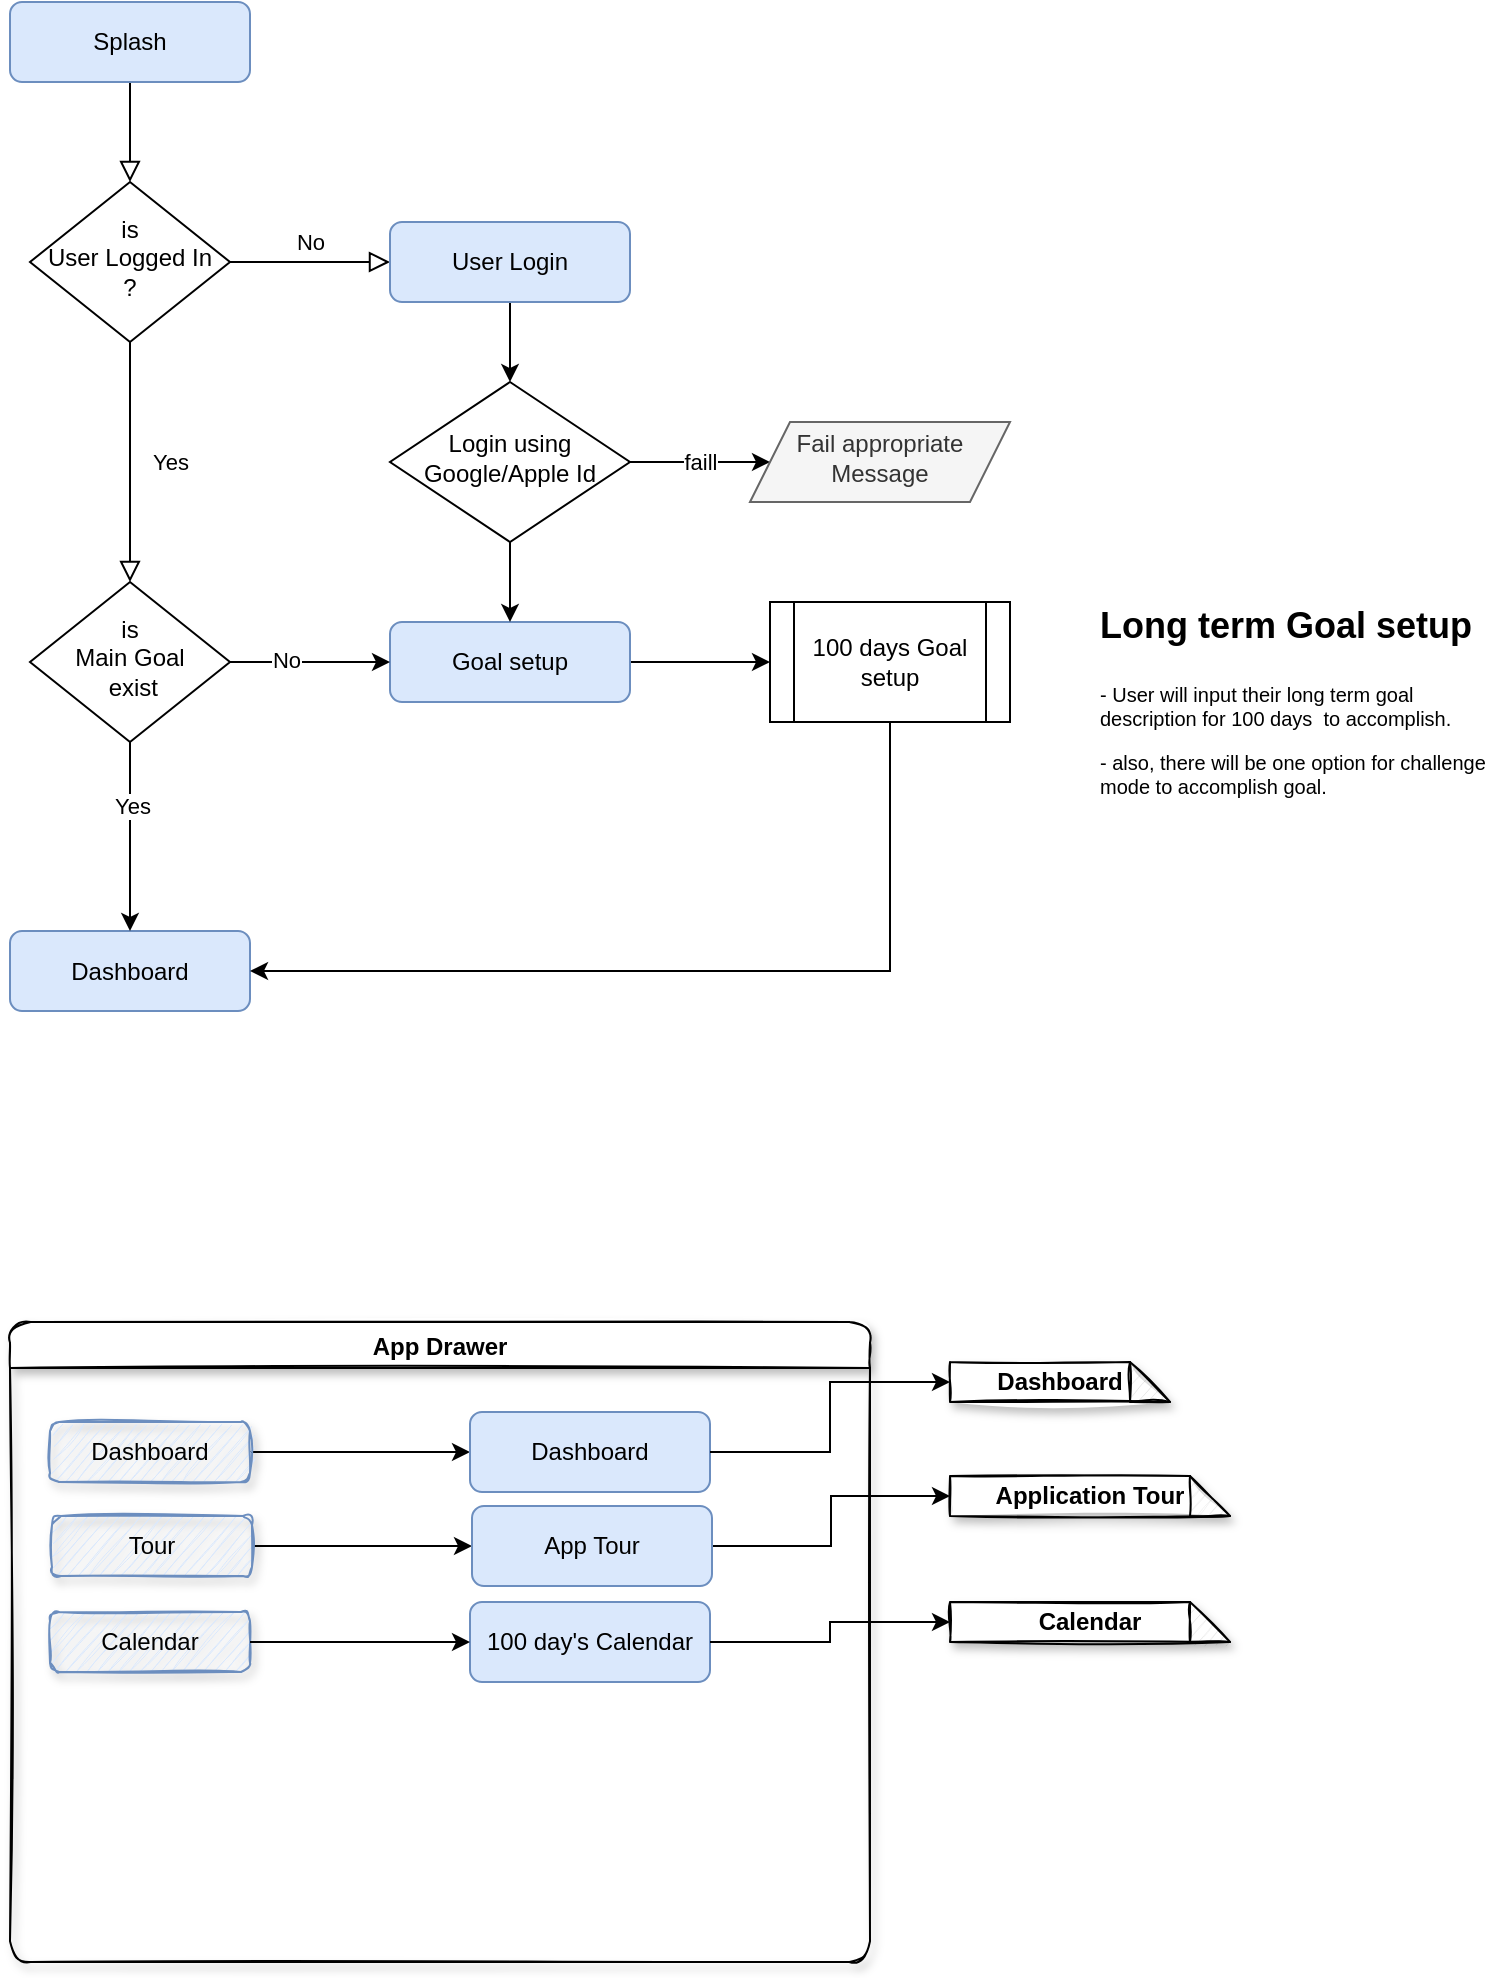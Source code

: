 <mxfile version="14.8.4" type="github">
  <diagram id="C5RBs43oDa-KdzZeNtuy" name="Page-1">
    <mxGraphModel dx="829" dy="501" grid="1" gridSize="10" guides="1" tooltips="1" connect="1" arrows="1" fold="1" page="1" pageScale="1" pageWidth="827" pageHeight="1169" math="0" shadow="0">
      <root>
        <mxCell id="WIyWlLk6GJQsqaUBKTNV-0" />
        <mxCell id="WIyWlLk6GJQsqaUBKTNV-1" parent="WIyWlLk6GJQsqaUBKTNV-0" />
        <mxCell id="WIyWlLk6GJQsqaUBKTNV-2" value="" style="rounded=0;html=1;jettySize=auto;orthogonalLoop=1;fontSize=11;endArrow=block;endFill=0;endSize=8;strokeWidth=1;shadow=0;labelBackgroundColor=none;edgeStyle=orthogonalEdgeStyle;" parent="WIyWlLk6GJQsqaUBKTNV-1" source="WIyWlLk6GJQsqaUBKTNV-3" target="WIyWlLk6GJQsqaUBKTNV-6" edge="1">
          <mxGeometry relative="1" as="geometry" />
        </mxCell>
        <mxCell id="WIyWlLk6GJQsqaUBKTNV-3" value="Splash" style="rounded=1;whiteSpace=wrap;html=1;fontSize=12;glass=0;strokeWidth=1;shadow=0;fillColor=#dae8fc;strokeColor=#6c8ebf;" parent="WIyWlLk6GJQsqaUBKTNV-1" vertex="1">
          <mxGeometry x="160" y="80" width="120" height="40" as="geometry" />
        </mxCell>
        <mxCell id="WIyWlLk6GJQsqaUBKTNV-4" value="Yes" style="rounded=0;html=1;jettySize=auto;orthogonalLoop=1;fontSize=11;endArrow=block;endFill=0;endSize=8;strokeWidth=1;shadow=0;labelBackgroundColor=none;edgeStyle=orthogonalEdgeStyle;entryX=0.5;entryY=0;entryDx=0;entryDy=0;entryPerimeter=0;" parent="WIyWlLk6GJQsqaUBKTNV-1" source="WIyWlLk6GJQsqaUBKTNV-6" target="AL4Si43PXEjxfvqcPq0g-20" edge="1">
          <mxGeometry y="20" relative="1" as="geometry">
            <mxPoint as="offset" />
            <mxPoint x="220" y="290" as="targetPoint" />
          </mxGeometry>
        </mxCell>
        <mxCell id="WIyWlLk6GJQsqaUBKTNV-5" value="No" style="edgeStyle=orthogonalEdgeStyle;rounded=0;html=1;jettySize=auto;orthogonalLoop=1;fontSize=11;endArrow=block;endFill=0;endSize=8;strokeWidth=1;shadow=0;labelBackgroundColor=none;" parent="WIyWlLk6GJQsqaUBKTNV-1" source="WIyWlLk6GJQsqaUBKTNV-6" target="WIyWlLk6GJQsqaUBKTNV-7" edge="1">
          <mxGeometry y="10" relative="1" as="geometry">
            <mxPoint as="offset" />
          </mxGeometry>
        </mxCell>
        <mxCell id="WIyWlLk6GJQsqaUBKTNV-6" value="is &lt;br&gt;User Logged In ?" style="rhombus;whiteSpace=wrap;html=1;shadow=0;fontFamily=Helvetica;fontSize=12;align=center;strokeWidth=1;spacing=6;spacingTop=-4;" parent="WIyWlLk6GJQsqaUBKTNV-1" vertex="1">
          <mxGeometry x="170" y="170" width="100" height="80" as="geometry" />
        </mxCell>
        <mxCell id="AL4Si43PXEjxfvqcPq0g-19" style="edgeStyle=orthogonalEdgeStyle;rounded=0;orthogonalLoop=1;jettySize=auto;html=1;exitX=0.5;exitY=1;exitDx=0;exitDy=0;entryX=0.5;entryY=0;entryDx=0;entryDy=0;" edge="1" parent="WIyWlLk6GJQsqaUBKTNV-1" source="WIyWlLk6GJQsqaUBKTNV-7" target="AL4Si43PXEjxfvqcPq0g-14">
          <mxGeometry relative="1" as="geometry" />
        </mxCell>
        <mxCell id="WIyWlLk6GJQsqaUBKTNV-7" value="User Login" style="rounded=1;whiteSpace=wrap;html=1;fontSize=12;glass=0;strokeWidth=1;shadow=0;fillColor=#dae8fc;strokeColor=#6c8ebf;" parent="WIyWlLk6GJQsqaUBKTNV-1" vertex="1">
          <mxGeometry x="350" y="190" width="120" height="40" as="geometry" />
        </mxCell>
        <mxCell id="AL4Si43PXEjxfvqcPq0g-0" value="Dashboard" style="rounded=1;whiteSpace=wrap;html=1;fontSize=12;glass=0;strokeWidth=1;shadow=0;fillColor=#dae8fc;strokeColor=#6c8ebf;" vertex="1" parent="WIyWlLk6GJQsqaUBKTNV-1">
          <mxGeometry x="160" y="544.5" width="120" height="40" as="geometry" />
        </mxCell>
        <mxCell id="AL4Si43PXEjxfvqcPq0g-28" style="edgeStyle=orthogonalEdgeStyle;rounded=0;orthogonalLoop=1;jettySize=auto;html=1;entryX=0;entryY=0.5;entryDx=0;entryDy=0;" edge="1" parent="WIyWlLk6GJQsqaUBKTNV-1" source="AL4Si43PXEjxfvqcPq0g-13" target="AL4Si43PXEjxfvqcPq0g-27">
          <mxGeometry relative="1" as="geometry" />
        </mxCell>
        <mxCell id="AL4Si43PXEjxfvqcPq0g-13" value="Goal setup" style="rounded=1;whiteSpace=wrap;html=1;fontSize=12;glass=0;strokeWidth=1;shadow=0;fillColor=#dae8fc;strokeColor=#6c8ebf;" vertex="1" parent="WIyWlLk6GJQsqaUBKTNV-1">
          <mxGeometry x="350" y="390" width="120" height="40" as="geometry" />
        </mxCell>
        <mxCell id="AL4Si43PXEjxfvqcPq0g-17" value="faill" style="edgeStyle=orthogonalEdgeStyle;rounded=0;orthogonalLoop=1;jettySize=auto;html=1;" edge="1" parent="WIyWlLk6GJQsqaUBKTNV-1" source="AL4Si43PXEjxfvqcPq0g-14" target="AL4Si43PXEjxfvqcPq0g-16">
          <mxGeometry relative="1" as="geometry" />
        </mxCell>
        <mxCell id="AL4Si43PXEjxfvqcPq0g-18" style="edgeStyle=orthogonalEdgeStyle;rounded=0;orthogonalLoop=1;jettySize=auto;html=1;entryX=0.5;entryY=0;entryDx=0;entryDy=0;" edge="1" parent="WIyWlLk6GJQsqaUBKTNV-1" source="AL4Si43PXEjxfvqcPq0g-14" target="AL4Si43PXEjxfvqcPq0g-13">
          <mxGeometry relative="1" as="geometry" />
        </mxCell>
        <mxCell id="AL4Si43PXEjxfvqcPq0g-14" value="Login using Google/Apple Id" style="rhombus;whiteSpace=wrap;html=1;shadow=0;fontFamily=Helvetica;fontSize=12;align=center;strokeWidth=1;spacing=6;spacingTop=-4;" vertex="1" parent="WIyWlLk6GJQsqaUBKTNV-1">
          <mxGeometry x="350" y="270" width="120" height="80" as="geometry" />
        </mxCell>
        <mxCell id="AL4Si43PXEjxfvqcPq0g-16" value="Fail appropriate Message" style="shape=parallelogram;perimeter=parallelogramPerimeter;whiteSpace=wrap;html=1;fixedSize=1;shadow=0;strokeWidth=1;spacing=6;spacingTop=-4;fillColor=#f5f5f5;strokeColor=#666666;fontColor=#333333;" vertex="1" parent="WIyWlLk6GJQsqaUBKTNV-1">
          <mxGeometry x="530" y="290" width="130" height="40" as="geometry" />
        </mxCell>
        <mxCell id="AL4Si43PXEjxfvqcPq0g-23" style="edgeStyle=orthogonalEdgeStyle;rounded=0;orthogonalLoop=1;jettySize=auto;html=1;exitX=0.5;exitY=1;exitDx=0;exitDy=0;entryX=0.5;entryY=0;entryDx=0;entryDy=0;" edge="1" parent="WIyWlLk6GJQsqaUBKTNV-1" source="AL4Si43PXEjxfvqcPq0g-20" target="AL4Si43PXEjxfvqcPq0g-0">
          <mxGeometry relative="1" as="geometry" />
        </mxCell>
        <mxCell id="AL4Si43PXEjxfvqcPq0g-24" value="Yes" style="edgeLabel;html=1;align=center;verticalAlign=middle;resizable=0;points=[];" vertex="1" connectable="0" parent="AL4Si43PXEjxfvqcPq0g-23">
          <mxGeometry x="-0.336" y="1" relative="1" as="geometry">
            <mxPoint as="offset" />
          </mxGeometry>
        </mxCell>
        <mxCell id="AL4Si43PXEjxfvqcPq0g-25" style="edgeStyle=orthogonalEdgeStyle;rounded=0;orthogonalLoop=1;jettySize=auto;html=1;entryX=0;entryY=0.5;entryDx=0;entryDy=0;" edge="1" parent="WIyWlLk6GJQsqaUBKTNV-1" source="AL4Si43PXEjxfvqcPq0g-20" target="AL4Si43PXEjxfvqcPq0g-13">
          <mxGeometry relative="1" as="geometry" />
        </mxCell>
        <mxCell id="AL4Si43PXEjxfvqcPq0g-26" value="No" style="edgeLabel;html=1;align=center;verticalAlign=middle;resizable=0;points=[];" vertex="1" connectable="0" parent="AL4Si43PXEjxfvqcPq0g-25">
          <mxGeometry x="-0.3" y="1" relative="1" as="geometry">
            <mxPoint as="offset" />
          </mxGeometry>
        </mxCell>
        <mxCell id="AL4Si43PXEjxfvqcPq0g-20" value="is&lt;br&gt;Main Goal&lt;br&gt;&amp;nbsp;exist" style="rhombus;whiteSpace=wrap;html=1;shadow=0;fontFamily=Helvetica;fontSize=12;align=center;strokeWidth=1;spacing=6;spacingTop=-4;" vertex="1" parent="WIyWlLk6GJQsqaUBKTNV-1">
          <mxGeometry x="170" y="370" width="100" height="80" as="geometry" />
        </mxCell>
        <mxCell id="AL4Si43PXEjxfvqcPq0g-29" style="edgeStyle=orthogonalEdgeStyle;rounded=0;orthogonalLoop=1;jettySize=auto;html=1;exitX=0.5;exitY=1;exitDx=0;exitDy=0;entryX=1;entryY=0.5;entryDx=0;entryDy=0;" edge="1" parent="WIyWlLk6GJQsqaUBKTNV-1" source="AL4Si43PXEjxfvqcPq0g-27" target="AL4Si43PXEjxfvqcPq0g-0">
          <mxGeometry relative="1" as="geometry" />
        </mxCell>
        <mxCell id="AL4Si43PXEjxfvqcPq0g-27" value="100 days Goal setup" style="shape=process;whiteSpace=wrap;html=1;backgroundOutline=1;" vertex="1" parent="WIyWlLk6GJQsqaUBKTNV-1">
          <mxGeometry x="540" y="380" width="120" height="60" as="geometry" />
        </mxCell>
        <mxCell id="AL4Si43PXEjxfvqcPq0g-30" value="&lt;h1&gt;&lt;font style=&quot;font-size: 18px&quot;&gt;Long term Goal setup&lt;/font&gt;&lt;/h1&gt;&lt;p style=&quot;font-size: 10px&quot;&gt;&lt;font style=&quot;font-size: 10px&quot;&gt;- User will input their long term goal description for 100 days&amp;nbsp; to accomplish.&lt;/font&gt;&lt;/p&gt;&lt;p style=&quot;font-size: 10px&quot;&gt;&lt;font style=&quot;font-size: 10px&quot;&gt;- also, there will be one option for challenge mode to accomplish goal.&lt;/font&gt;&lt;/p&gt;" style="text;html=1;strokeColor=none;fillColor=none;spacing=5;spacingTop=-20;whiteSpace=wrap;overflow=hidden;rounded=0;" vertex="1" parent="WIyWlLk6GJQsqaUBKTNV-1">
          <mxGeometry x="700" y="370" width="210" height="110" as="geometry" />
        </mxCell>
        <mxCell id="AL4Si43PXEjxfvqcPq0g-37" value="App Drawer" style="swimlane;rounded=1;shadow=1;glass=0;sketch=1;" vertex="1" parent="WIyWlLk6GJQsqaUBKTNV-1">
          <mxGeometry x="160" y="740" width="430" height="320" as="geometry">
            <mxRectangle x="170" y="840" width="130" height="23" as="alternateBounds" />
          </mxGeometry>
        </mxCell>
        <mxCell id="AL4Si43PXEjxfvqcPq0g-42" style="edgeStyle=orthogonalEdgeStyle;rounded=0;orthogonalLoop=1;jettySize=auto;html=1;exitX=1;exitY=0.5;exitDx=0;exitDy=0;entryX=0;entryY=0.5;entryDx=0;entryDy=0;" edge="1" parent="AL4Si43PXEjxfvqcPq0g-37" source="AL4Si43PXEjxfvqcPq0g-6" target="AL4Si43PXEjxfvqcPq0g-41">
          <mxGeometry relative="1" as="geometry" />
        </mxCell>
        <mxCell id="AL4Si43PXEjxfvqcPq0g-6" value="Dashboard" style="whiteSpace=wrap;html=1;fillColor=#dae8fc;strokeColor=#6c8ebf;rounded=1;glass=0;shadow=1;sketch=1;" vertex="1" parent="AL4Si43PXEjxfvqcPq0g-37">
          <mxGeometry x="20" y="50" width="100" height="30" as="geometry" />
        </mxCell>
        <mxCell id="AL4Si43PXEjxfvqcPq0g-41" value="Dashboard" style="rounded=1;whiteSpace=wrap;html=1;fontSize=12;glass=0;strokeWidth=1;shadow=0;fillColor=#dae8fc;strokeColor=#6c8ebf;" vertex="1" parent="AL4Si43PXEjxfvqcPq0g-37">
          <mxGeometry x="230" y="45" width="120" height="40" as="geometry" />
        </mxCell>
        <mxCell id="AL4Si43PXEjxfvqcPq0g-49" value="Calendar" style="whiteSpace=wrap;html=1;fillColor=#dae8fc;strokeColor=#6c8ebf;rounded=1;glass=0;shadow=1;sketch=1;" vertex="1" parent="AL4Si43PXEjxfvqcPq0g-37">
          <mxGeometry x="20" y="145" width="100" height="30" as="geometry" />
        </mxCell>
        <mxCell id="AL4Si43PXEjxfvqcPq0g-50" value="100 day&#39;s Calendar" style="rounded=1;whiteSpace=wrap;html=1;fontSize=12;glass=0;strokeWidth=1;shadow=0;fillColor=#dae8fc;strokeColor=#6c8ebf;" vertex="1" parent="AL4Si43PXEjxfvqcPq0g-37">
          <mxGeometry x="230" y="140" width="120" height="40" as="geometry" />
        </mxCell>
        <mxCell id="AL4Si43PXEjxfvqcPq0g-48" style="edgeStyle=orthogonalEdgeStyle;rounded=0;orthogonalLoop=1;jettySize=auto;html=1;exitX=1;exitY=0.5;exitDx=0;exitDy=0;entryX=0;entryY=0.5;entryDx=0;entryDy=0;" edge="1" parent="AL4Si43PXEjxfvqcPq0g-37" source="AL4Si43PXEjxfvqcPq0g-49" target="AL4Si43PXEjxfvqcPq0g-50">
          <mxGeometry relative="1" as="geometry" />
        </mxCell>
        <mxCell id="AL4Si43PXEjxfvqcPq0g-43" style="edgeStyle=orthogonalEdgeStyle;rounded=0;orthogonalLoop=1;jettySize=auto;html=1;exitX=1;exitY=0.5;exitDx=0;exitDy=0;entryX=0;entryY=0.5;entryDx=0;entryDy=0;" edge="1" parent="WIyWlLk6GJQsqaUBKTNV-1" source="AL4Si43PXEjxfvqcPq0g-44" target="AL4Si43PXEjxfvqcPq0g-45">
          <mxGeometry relative="1" as="geometry" />
        </mxCell>
        <mxCell id="AL4Si43PXEjxfvqcPq0g-44" value="Tour" style="whiteSpace=wrap;html=1;fillColor=#dae8fc;strokeColor=#6c8ebf;rounded=1;glass=0;shadow=1;sketch=1;" vertex="1" parent="WIyWlLk6GJQsqaUBKTNV-1">
          <mxGeometry x="181" y="837" width="100" height="30" as="geometry" />
        </mxCell>
        <mxCell id="AL4Si43PXEjxfvqcPq0g-71" style="edgeStyle=orthogonalEdgeStyle;rounded=0;orthogonalLoop=1;jettySize=auto;html=1;entryX=0;entryY=0.5;entryDx=0;entryDy=0;entryPerimeter=0;" edge="1" parent="WIyWlLk6GJQsqaUBKTNV-1" source="AL4Si43PXEjxfvqcPq0g-45" target="AL4Si43PXEjxfvqcPq0g-64">
          <mxGeometry relative="1" as="geometry" />
        </mxCell>
        <mxCell id="AL4Si43PXEjxfvqcPq0g-45" value="App Tour" style="rounded=1;whiteSpace=wrap;html=1;fontSize=12;glass=0;strokeWidth=1;shadow=0;fillColor=#dae8fc;strokeColor=#6c8ebf;" vertex="1" parent="WIyWlLk6GJQsqaUBKTNV-1">
          <mxGeometry x="391" y="832" width="120" height="40" as="geometry" />
        </mxCell>
        <mxCell id="AL4Si43PXEjxfvqcPq0g-51" value="&lt;b&gt;Dashboard&lt;/b&gt;" style="shape=note;whiteSpace=wrap;html=1;backgroundOutline=1;darkOpacity=0.05;rounded=1;shadow=1;glass=0;sketch=1;container=1;align=center;size=20;" vertex="1" collapsed="1" parent="WIyWlLk6GJQsqaUBKTNV-1">
          <mxGeometry x="630" y="760" width="110" height="20" as="geometry">
            <mxRectangle x="630" y="760" width="281" height="420" as="alternateBounds" />
          </mxGeometry>
        </mxCell>
        <mxCell id="AL4Si43PXEjxfvqcPq0g-52" value="Today Task" style="swimlane;fontStyle=0;childLayout=stackLayout;horizontal=1;startSize=26;horizontalStack=0;resizeParent=1;resizeParentMax=0;resizeLast=0;collapsible=1;marginBottom=0;rounded=1;shadow=1;glass=0;sketch=1;" vertex="1" parent="AL4Si43PXEjxfvqcPq0g-51">
          <mxGeometry x="30" y="56" width="220" height="104" as="geometry" />
        </mxCell>
        <mxCell id="AL4Si43PXEjxfvqcPq0g-53" value="Task 1" style="text;strokeColor=none;fillColor=none;align=left;verticalAlign=top;spacingLeft=4;spacingRight=4;overflow=hidden;rotatable=0;points=[[0,0.5],[1,0.5]];portConstraint=eastwest;" vertex="1" parent="AL4Si43PXEjxfvqcPq0g-52">
          <mxGeometry y="26" width="220" height="26" as="geometry" />
        </mxCell>
        <mxCell id="AL4Si43PXEjxfvqcPq0g-54" value="Task 2" style="text;strokeColor=none;fillColor=none;align=left;verticalAlign=top;spacingLeft=4;spacingRight=4;overflow=hidden;rotatable=0;points=[[0,0.5],[1,0.5]];portConstraint=eastwest;" vertex="1" parent="AL4Si43PXEjxfvqcPq0g-52">
          <mxGeometry y="52" width="220" height="26" as="geometry" />
        </mxCell>
        <mxCell id="AL4Si43PXEjxfvqcPq0g-55" value="Task 3" style="text;strokeColor=none;fillColor=none;align=left;verticalAlign=top;spacingLeft=4;spacingRight=4;overflow=hidden;rotatable=0;points=[[0,0.5],[1,0.5]];portConstraint=eastwest;" vertex="1" parent="AL4Si43PXEjxfvqcPq0g-52">
          <mxGeometry y="78" width="220" height="26" as="geometry" />
        </mxCell>
        <mxCell id="AL4Si43PXEjxfvqcPq0g-56" value="Repeatation" style="strokeWidth=2;html=1;shape=mxgraph.flowchart.terminator;whiteSpace=wrap;rounded=1;shadow=1;glass=0;sketch=1;" vertex="1" parent="AL4Si43PXEjxfvqcPq0g-51">
          <mxGeometry x="65" y="200" width="150" height="40" as="geometry" />
        </mxCell>
        <mxCell id="AL4Si43PXEjxfvqcPq0g-60" value="You can add Evening goal after adding your repeatation section." style="text;html=1;strokeColor=none;fillColor=none;align=left;verticalAlign=middle;whiteSpace=wrap;rounded=0;shadow=1;glass=0;sketch=1;" vertex="1" parent="AL4Si43PXEjxfvqcPq0g-51">
          <mxGeometry x="30" y="270" width="190" height="70" as="geometry" />
        </mxCell>
        <mxCell id="AL4Si43PXEjxfvqcPq0g-63" style="edgeStyle=orthogonalEdgeStyle;rounded=0;orthogonalLoop=1;jettySize=auto;html=1;entryX=0;entryY=0.5;entryDx=0;entryDy=0;entryPerimeter=0;" edge="1" parent="WIyWlLk6GJQsqaUBKTNV-1" source="AL4Si43PXEjxfvqcPq0g-41" target="AL4Si43PXEjxfvqcPq0g-51">
          <mxGeometry relative="1" as="geometry" />
        </mxCell>
        <mxCell id="AL4Si43PXEjxfvqcPq0g-64" value="&lt;b&gt;Application Tour&lt;/b&gt;" style="shape=note;whiteSpace=wrap;html=1;backgroundOutline=1;darkOpacity=0.05;rounded=1;shadow=1;glass=0;sketch=1;container=1;align=center;size=20;" vertex="1" collapsed="1" parent="WIyWlLk6GJQsqaUBKTNV-1">
          <mxGeometry x="630" y="817" width="140" height="20" as="geometry">
            <mxRectangle x="630" y="817" width="281" height="420" as="alternateBounds" />
          </mxGeometry>
        </mxCell>
        <mxCell id="AL4Si43PXEjxfvqcPq0g-70" value="This screen will show up overview of app and how you can use app to accomplish the goal.&lt;br&gt;&lt;br&gt;Which is having one example of 1st day and 10 day review example.&lt;br&gt;" style="text;html=1;strokeColor=none;fillColor=none;align=left;verticalAlign=middle;whiteSpace=wrap;rounded=0;shadow=1;glass=0;sketch=1;" vertex="1" parent="AL4Si43PXEjxfvqcPq0g-64">
          <mxGeometry x="30" y="43" width="190" height="107" as="geometry" />
        </mxCell>
        <mxCell id="AL4Si43PXEjxfvqcPq0g-72" value="&lt;b&gt;Calendar&lt;/b&gt;" style="shape=note;whiteSpace=wrap;html=1;backgroundOutline=1;darkOpacity=0.05;rounded=1;shadow=1;glass=0;sketch=1;container=1;align=center;size=20;" vertex="1" collapsed="1" parent="WIyWlLk6GJQsqaUBKTNV-1">
          <mxGeometry x="630" y="880" width="140" height="20" as="geometry">
            <mxRectangle x="630" y="880" width="281" height="420" as="alternateBounds" />
          </mxGeometry>
        </mxCell>
        <mxCell id="AL4Si43PXEjxfvqcPq0g-74" value="Calendar" style="shape=table;startSize=30;container=1;collapsible=0;childLayout=tableLayout;fontStyle=1;align=center;rounded=1;shadow=1;glass=0;sketch=1;jiggle=0.5;arcSize=15;labelBackgroundColor=#ffffff;" vertex="1" parent="AL4Si43PXEjxfvqcPq0g-72">
          <mxGeometry x="20" y="50" width="240" height="350" as="geometry" />
        </mxCell>
        <mxCell id="AL4Si43PXEjxfvqcPq0g-75" value="" style="shape=partialRectangle;html=1;whiteSpace=wrap;collapsible=0;dropTarget=0;pointerEvents=0;fillColor=none;top=0;left=0;bottom=0;right=0;points=[[0,0.5],[1,0.5]];portConstraint=eastwest;" vertex="1" parent="AL4Si43PXEjxfvqcPq0g-74">
          <mxGeometry y="30" width="240" height="40" as="geometry" />
        </mxCell>
        <mxCell id="AL4Si43PXEjxfvqcPq0g-76" value="1" style="shape=partialRectangle;html=1;whiteSpace=wrap;connectable=0;fillColor=none;top=0;left=0;bottom=0;right=0;overflow=hidden;" vertex="1" parent="AL4Si43PXEjxfvqcPq0g-75">
          <mxGeometry width="60" height="40" as="geometry" />
        </mxCell>
        <mxCell id="AL4Si43PXEjxfvqcPq0g-77" value="2" style="shape=partialRectangle;html=1;whiteSpace=wrap;connectable=0;fillColor=none;top=0;left=0;bottom=0;right=0;overflow=hidden;" vertex="1" parent="AL4Si43PXEjxfvqcPq0g-75">
          <mxGeometry x="60" width="60" height="40" as="geometry" />
        </mxCell>
        <mxCell id="AL4Si43PXEjxfvqcPq0g-78" value="3" style="shape=partialRectangle;html=1;whiteSpace=wrap;connectable=0;fillColor=none;top=0;left=0;bottom=0;right=0;overflow=hidden;" vertex="1" parent="AL4Si43PXEjxfvqcPq0g-75">
          <mxGeometry x="120" width="60" height="40" as="geometry" />
        </mxCell>
        <mxCell id="AL4Si43PXEjxfvqcPq0g-121" value="4" style="shape=partialRectangle;html=1;whiteSpace=wrap;connectable=0;fillColor=none;top=0;left=0;bottom=0;right=0;overflow=hidden;" vertex="1" parent="AL4Si43PXEjxfvqcPq0g-75">
          <mxGeometry x="180" width="60" height="40" as="geometry" />
        </mxCell>
        <mxCell id="AL4Si43PXEjxfvqcPq0g-79" value="" style="shape=partialRectangle;html=1;whiteSpace=wrap;collapsible=0;dropTarget=0;pointerEvents=0;fillColor=none;top=0;left=0;bottom=0;right=0;points=[[0,0.5],[1,0.5]];portConstraint=eastwest;" vertex="1" parent="AL4Si43PXEjxfvqcPq0g-74">
          <mxGeometry y="70" width="240" height="40" as="geometry" />
        </mxCell>
        <mxCell id="AL4Si43PXEjxfvqcPq0g-80" value="5" style="shape=partialRectangle;html=1;whiteSpace=wrap;connectable=0;fillColor=none;top=0;left=0;bottom=0;right=0;overflow=hidden;" vertex="1" parent="AL4Si43PXEjxfvqcPq0g-79">
          <mxGeometry width="60" height="40" as="geometry" />
        </mxCell>
        <mxCell id="AL4Si43PXEjxfvqcPq0g-81" value="6" style="shape=partialRectangle;html=1;whiteSpace=wrap;connectable=0;fillColor=none;top=0;left=0;bottom=0;right=0;overflow=hidden;" vertex="1" parent="AL4Si43PXEjxfvqcPq0g-79">
          <mxGeometry x="60" width="60" height="40" as="geometry" />
        </mxCell>
        <mxCell id="AL4Si43PXEjxfvqcPq0g-82" value="7" style="shape=partialRectangle;html=1;whiteSpace=wrap;connectable=0;fillColor=none;top=0;left=0;bottom=0;right=0;overflow=hidden;" vertex="1" parent="AL4Si43PXEjxfvqcPq0g-79">
          <mxGeometry x="120" width="60" height="40" as="geometry" />
        </mxCell>
        <mxCell id="AL4Si43PXEjxfvqcPq0g-122" value="8" style="shape=partialRectangle;html=1;whiteSpace=wrap;connectable=0;fillColor=none;top=0;left=0;bottom=0;right=0;overflow=hidden;" vertex="1" parent="AL4Si43PXEjxfvqcPq0g-79">
          <mxGeometry x="180" width="60" height="40" as="geometry" />
        </mxCell>
        <mxCell id="AL4Si43PXEjxfvqcPq0g-83" value="" style="shape=partialRectangle;html=1;whiteSpace=wrap;collapsible=0;dropTarget=0;pointerEvents=0;fillColor=none;top=0;left=0;bottom=0;right=0;points=[[0,0.5],[1,0.5]];portConstraint=eastwest;" vertex="1" parent="AL4Si43PXEjxfvqcPq0g-74">
          <mxGeometry y="110" width="240" height="40" as="geometry" />
        </mxCell>
        <mxCell id="AL4Si43PXEjxfvqcPq0g-84" value="9" style="shape=partialRectangle;html=1;whiteSpace=wrap;connectable=0;fillColor=none;top=0;left=0;bottom=0;right=0;overflow=hidden;" vertex="1" parent="AL4Si43PXEjxfvqcPq0g-83">
          <mxGeometry width="60" height="40" as="geometry" />
        </mxCell>
        <mxCell id="AL4Si43PXEjxfvqcPq0g-85" value="10" style="shape=partialRectangle;html=1;whiteSpace=wrap;connectable=0;top=0;left=0;bottom=0;right=0;overflow=hidden;fillColor=#CCCCCC;" vertex="1" parent="AL4Si43PXEjxfvqcPq0g-83">
          <mxGeometry x="60" width="60" height="40" as="geometry" />
        </mxCell>
        <mxCell id="AL4Si43PXEjxfvqcPq0g-86" value="11" style="shape=partialRectangle;html=1;whiteSpace=wrap;connectable=0;fillColor=none;top=0;left=0;bottom=0;right=0;overflow=hidden;" vertex="1" parent="AL4Si43PXEjxfvqcPq0g-83">
          <mxGeometry x="120" width="60" height="40" as="geometry" />
        </mxCell>
        <mxCell id="AL4Si43PXEjxfvqcPq0g-123" value="12" style="shape=partialRectangle;html=1;whiteSpace=wrap;connectable=0;fillColor=none;top=0;left=0;bottom=0;right=0;overflow=hidden;" vertex="1" parent="AL4Si43PXEjxfvqcPq0g-83">
          <mxGeometry x="180" width="60" height="40" as="geometry" />
        </mxCell>
        <mxCell id="AL4Si43PXEjxfvqcPq0g-117" style="shape=partialRectangle;html=1;whiteSpace=wrap;collapsible=0;dropTarget=0;pointerEvents=0;fillColor=none;top=0;left=0;bottom=0;right=0;points=[[0,0.5],[1,0.5]];portConstraint=eastwest;" vertex="1" parent="AL4Si43PXEjxfvqcPq0g-74">
          <mxGeometry y="150" width="240" height="40" as="geometry" />
        </mxCell>
        <mxCell id="AL4Si43PXEjxfvqcPq0g-118" value="13" style="shape=partialRectangle;html=1;whiteSpace=wrap;connectable=0;fillColor=none;top=0;left=0;bottom=0;right=0;overflow=hidden;" vertex="1" parent="AL4Si43PXEjxfvqcPq0g-117">
          <mxGeometry width="60" height="40" as="geometry" />
        </mxCell>
        <mxCell id="AL4Si43PXEjxfvqcPq0g-119" value="14" style="shape=partialRectangle;html=1;whiteSpace=wrap;connectable=0;fillColor=none;top=0;left=0;bottom=0;right=0;overflow=hidden;" vertex="1" parent="AL4Si43PXEjxfvqcPq0g-117">
          <mxGeometry x="60" width="60" height="40" as="geometry" />
        </mxCell>
        <mxCell id="AL4Si43PXEjxfvqcPq0g-120" value="15" style="shape=partialRectangle;html=1;whiteSpace=wrap;connectable=0;fillColor=none;top=0;left=0;bottom=0;right=0;overflow=hidden;" vertex="1" parent="AL4Si43PXEjxfvqcPq0g-117">
          <mxGeometry x="120" width="60" height="40" as="geometry" />
        </mxCell>
        <mxCell id="AL4Si43PXEjxfvqcPq0g-124" value="16" style="shape=partialRectangle;html=1;whiteSpace=wrap;connectable=0;fillColor=none;top=0;left=0;bottom=0;right=0;overflow=hidden;" vertex="1" parent="AL4Si43PXEjxfvqcPq0g-117">
          <mxGeometry x="180" width="60" height="40" as="geometry" />
        </mxCell>
        <mxCell id="AL4Si43PXEjxfvqcPq0g-113" style="shape=partialRectangle;html=1;whiteSpace=wrap;collapsible=0;dropTarget=0;pointerEvents=0;fillColor=none;top=0;left=0;bottom=0;right=0;points=[[0,0.5],[1,0.5]];portConstraint=eastwest;" vertex="1" parent="AL4Si43PXEjxfvqcPq0g-74">
          <mxGeometry y="190" width="240" height="40" as="geometry" />
        </mxCell>
        <mxCell id="AL4Si43PXEjxfvqcPq0g-114" value="17" style="shape=partialRectangle;html=1;whiteSpace=wrap;connectable=0;fillColor=none;top=0;left=0;bottom=0;right=0;overflow=hidden;" vertex="1" parent="AL4Si43PXEjxfvqcPq0g-113">
          <mxGeometry width="60" height="40" as="geometry" />
        </mxCell>
        <mxCell id="AL4Si43PXEjxfvqcPq0g-115" value="18" style="shape=partialRectangle;html=1;whiteSpace=wrap;connectable=0;fillColor=none;top=0;left=0;bottom=0;right=0;overflow=hidden;" vertex="1" parent="AL4Si43PXEjxfvqcPq0g-113">
          <mxGeometry x="60" width="60" height="40" as="geometry" />
        </mxCell>
        <mxCell id="AL4Si43PXEjxfvqcPq0g-116" value="19" style="shape=partialRectangle;html=1;whiteSpace=wrap;connectable=0;fillColor=none;top=0;left=0;bottom=0;right=0;overflow=hidden;" vertex="1" parent="AL4Si43PXEjxfvqcPq0g-113">
          <mxGeometry x="120" width="60" height="40" as="geometry" />
        </mxCell>
        <mxCell id="AL4Si43PXEjxfvqcPq0g-125" value="&lt;span style=&quot;&quot;&gt;20&lt;/span&gt;" style="shape=partialRectangle;html=1;connectable=0;top=0;left=0;bottom=0;right=0;overflow=hidden;labelBackgroundColor=#B3B3B3;labelBorderColor=none;fillColor=#CCCCCC;" vertex="1" parent="AL4Si43PXEjxfvqcPq0g-113">
          <mxGeometry x="180" width="60" height="40" as="geometry" />
        </mxCell>
        <mxCell id="AL4Si43PXEjxfvqcPq0g-109" style="shape=partialRectangle;html=1;whiteSpace=wrap;collapsible=0;dropTarget=0;pointerEvents=0;fillColor=none;top=0;left=0;bottom=0;right=0;points=[[0,0.5],[1,0.5]];portConstraint=eastwest;" vertex="1" parent="AL4Si43PXEjxfvqcPq0g-74">
          <mxGeometry y="230" width="240" height="40" as="geometry" />
        </mxCell>
        <mxCell id="AL4Si43PXEjxfvqcPq0g-110" value="21" style="shape=partialRectangle;html=1;whiteSpace=wrap;connectable=0;fillColor=none;top=0;left=0;bottom=0;right=0;overflow=hidden;" vertex="1" parent="AL4Si43PXEjxfvqcPq0g-109">
          <mxGeometry width="60" height="40" as="geometry" />
        </mxCell>
        <mxCell id="AL4Si43PXEjxfvqcPq0g-111" value="22" style="shape=partialRectangle;html=1;whiteSpace=wrap;connectable=0;fillColor=none;top=0;left=0;bottom=0;right=0;overflow=hidden;" vertex="1" parent="AL4Si43PXEjxfvqcPq0g-109">
          <mxGeometry x="60" width="60" height="40" as="geometry" />
        </mxCell>
        <mxCell id="AL4Si43PXEjxfvqcPq0g-112" value="23" style="shape=partialRectangle;html=1;whiteSpace=wrap;connectable=0;fillColor=none;top=0;left=0;bottom=0;right=0;overflow=hidden;" vertex="1" parent="AL4Si43PXEjxfvqcPq0g-109">
          <mxGeometry x="120" width="60" height="40" as="geometry" />
        </mxCell>
        <mxCell id="AL4Si43PXEjxfvqcPq0g-126" value="24" style="shape=partialRectangle;html=1;whiteSpace=wrap;connectable=0;fillColor=none;top=0;left=0;bottom=0;right=0;overflow=hidden;" vertex="1" parent="AL4Si43PXEjxfvqcPq0g-109">
          <mxGeometry x="180" width="60" height="40" as="geometry" />
        </mxCell>
        <mxCell id="AL4Si43PXEjxfvqcPq0g-105" style="shape=partialRectangle;html=1;whiteSpace=wrap;collapsible=0;dropTarget=0;pointerEvents=0;fillColor=none;top=0;left=0;bottom=0;right=0;points=[[0,0.5],[1,0.5]];portConstraint=eastwest;" vertex="1" parent="AL4Si43PXEjxfvqcPq0g-74">
          <mxGeometry y="270" width="240" height="40" as="geometry" />
        </mxCell>
        <mxCell id="AL4Si43PXEjxfvqcPq0g-106" value="25" style="shape=partialRectangle;html=1;whiteSpace=wrap;connectable=0;fillColor=none;top=0;left=0;bottom=0;right=0;overflow=hidden;" vertex="1" parent="AL4Si43PXEjxfvqcPq0g-105">
          <mxGeometry width="60" height="40" as="geometry" />
        </mxCell>
        <mxCell id="AL4Si43PXEjxfvqcPq0g-107" value="26" style="shape=partialRectangle;html=1;whiteSpace=wrap;connectable=0;fillColor=none;top=0;left=0;bottom=0;right=0;overflow=hidden;" vertex="1" parent="AL4Si43PXEjxfvqcPq0g-105">
          <mxGeometry x="60" width="60" height="40" as="geometry" />
        </mxCell>
        <mxCell id="AL4Si43PXEjxfvqcPq0g-108" value="27" style="shape=partialRectangle;html=1;whiteSpace=wrap;connectable=0;fillColor=none;top=0;left=0;bottom=0;right=0;overflow=hidden;" vertex="1" parent="AL4Si43PXEjxfvqcPq0g-105">
          <mxGeometry x="120" width="60" height="40" as="geometry" />
        </mxCell>
        <mxCell id="AL4Si43PXEjxfvqcPq0g-127" value="28" style="shape=partialRectangle;html=1;whiteSpace=wrap;connectable=0;fillColor=none;top=0;left=0;bottom=0;right=0;overflow=hidden;" vertex="1" parent="AL4Si43PXEjxfvqcPq0g-105">
          <mxGeometry x="180" width="60" height="40" as="geometry" />
        </mxCell>
        <mxCell id="AL4Si43PXEjxfvqcPq0g-101" style="shape=partialRectangle;html=1;whiteSpace=wrap;collapsible=0;dropTarget=0;pointerEvents=0;fillColor=none;top=0;left=0;bottom=0;right=0;points=[[0,0.5],[1,0.5]];portConstraint=eastwest;" vertex="1" parent="AL4Si43PXEjxfvqcPq0g-74">
          <mxGeometry y="310" width="240" height="40" as="geometry" />
        </mxCell>
        <mxCell id="AL4Si43PXEjxfvqcPq0g-102" value="29" style="shape=partialRectangle;html=1;whiteSpace=wrap;connectable=0;fillColor=none;top=0;left=0;bottom=0;right=0;overflow=hidden;" vertex="1" parent="AL4Si43PXEjxfvqcPq0g-101">
          <mxGeometry width="60" height="40" as="geometry" />
        </mxCell>
        <mxCell id="AL4Si43PXEjxfvqcPq0g-103" value="30" style="shape=partialRectangle;html=1;whiteSpace=wrap;connectable=0;top=0;left=0;bottom=0;right=0;overflow=hidden;fillColor=#CCCCCC;" vertex="1" parent="AL4Si43PXEjxfvqcPq0g-101">
          <mxGeometry x="60" width="60" height="40" as="geometry" />
        </mxCell>
        <mxCell id="AL4Si43PXEjxfvqcPq0g-104" value="31" style="shape=partialRectangle;html=1;whiteSpace=wrap;connectable=0;fillColor=none;top=0;left=0;bottom=0;right=0;overflow=hidden;" vertex="1" parent="AL4Si43PXEjxfvqcPq0g-101">
          <mxGeometry x="120" width="60" height="40" as="geometry" />
        </mxCell>
        <mxCell id="AL4Si43PXEjxfvqcPq0g-128" value="32" style="shape=partialRectangle;html=1;whiteSpace=wrap;connectable=0;fillColor=none;top=0;left=0;bottom=0;right=0;overflow=hidden;" vertex="1" parent="AL4Si43PXEjxfvqcPq0g-101">
          <mxGeometry x="180" width="60" height="40" as="geometry" />
        </mxCell>
        <mxCell id="AL4Si43PXEjxfvqcPq0g-129" style="edgeStyle=orthogonalEdgeStyle;rounded=0;orthogonalLoop=1;jettySize=auto;html=1;exitX=1;exitY=0.5;exitDx=0;exitDy=0;entryX=0;entryY=0.5;entryDx=0;entryDy=0;entryPerimeter=0;fontColor=#000000;startSize=30;" edge="1" parent="WIyWlLk6GJQsqaUBKTNV-1" source="AL4Si43PXEjxfvqcPq0g-50" target="AL4Si43PXEjxfvqcPq0g-72">
          <mxGeometry relative="1" as="geometry" />
        </mxCell>
      </root>
    </mxGraphModel>
  </diagram>
</mxfile>
